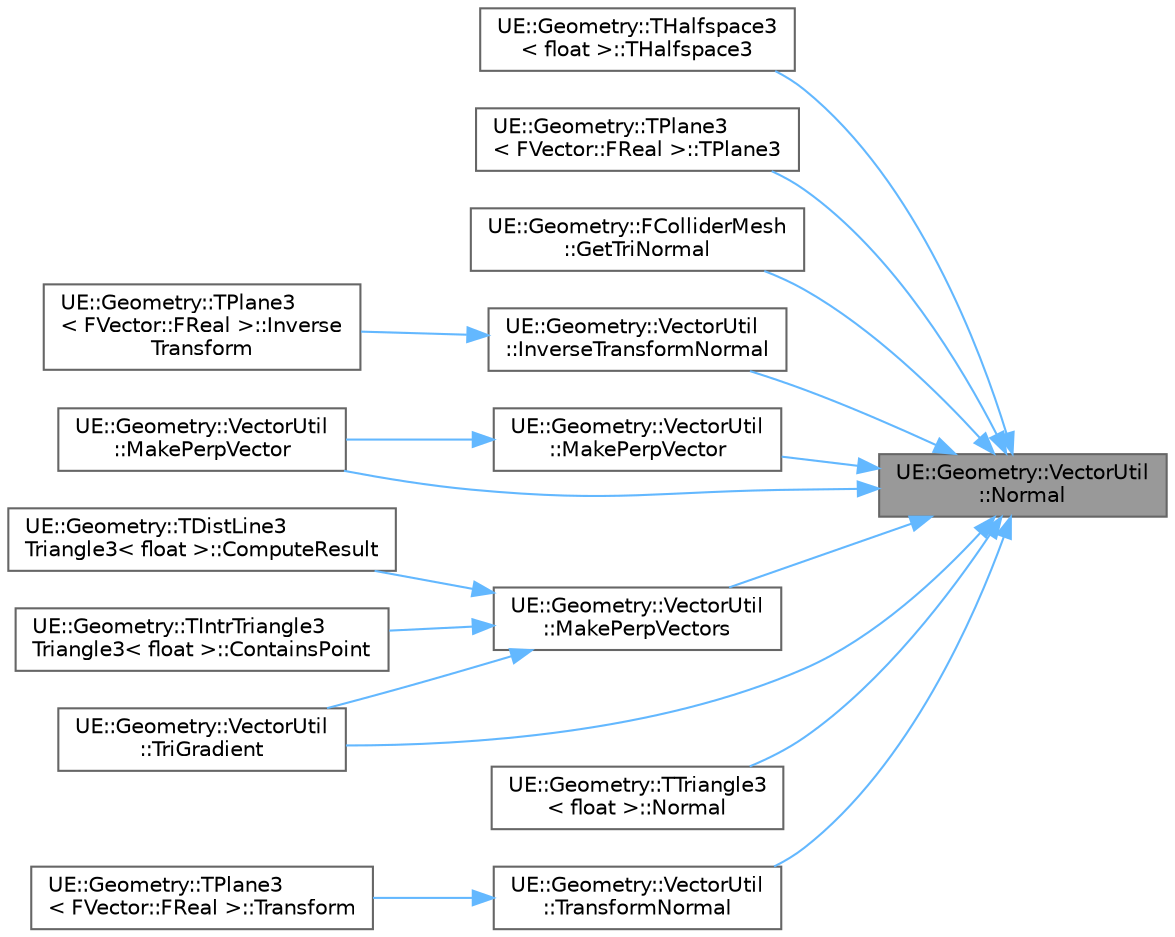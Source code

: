 digraph "UE::Geometry::VectorUtil::Normal"
{
 // INTERACTIVE_SVG=YES
 // LATEX_PDF_SIZE
  bgcolor="transparent";
  edge [fontname=Helvetica,fontsize=10,labelfontname=Helvetica,labelfontsize=10];
  node [fontname=Helvetica,fontsize=10,shape=box,height=0.2,width=0.4];
  rankdir="RL";
  Node1 [id="Node000001",label="UE::Geometry::VectorUtil\l::Normal",height=0.2,width=0.4,color="gray40", fillcolor="grey60", style="filled", fontcolor="black",tooltip=" "];
  Node1 -> Node2 [id="edge1_Node000001_Node000002",dir="back",color="steelblue1",style="solid",tooltip=" "];
  Node2 [id="Node000002",label="UE::Geometry::THalfspace3\l\< float \>::THalfspace3",height=0.2,width=0.4,color="grey40", fillcolor="white", style="filled",URL="$d3/d95/structUE_1_1Geometry_1_1THalfspace3.html#a2b59ceb2144221b641047c5e4c898b11",tooltip=" "];
  Node1 -> Node3 [id="edge2_Node000001_Node000003",dir="back",color="steelblue1",style="solid",tooltip=" "];
  Node3 [id="Node000003",label="UE::Geometry::TPlane3\l\< FVector::FReal \>::TPlane3",height=0.2,width=0.4,color="grey40", fillcolor="white", style="filled",URL="$d0/d20/structUE_1_1Geometry_1_1TPlane3.html#ae0af047689266b441d7661ddc711620c",tooltip=" "];
  Node1 -> Node4 [id="edge3_Node000001_Node000004",dir="back",color="steelblue1",style="solid",tooltip=" "];
  Node4 [id="Node000004",label="UE::Geometry::FColliderMesh\l::GetTriNormal",height=0.2,width=0.4,color="grey40", fillcolor="white", style="filled",URL="$d4/da6/classUE_1_1Geometry_1_1FColliderMesh.html#afd03996eec5e99534b1dfe74ad2115c0",tooltip=" "];
  Node1 -> Node5 [id="edge4_Node000001_Node000005",dir="back",color="steelblue1",style="solid",tooltip=" "];
  Node5 [id="Node000005",label="UE::Geometry::VectorUtil\l::InverseTransformNormal",height=0.2,width=0.4,color="grey40", fillcolor="white", style="filled",URL="$d9/dcb/namespaceUE_1_1Geometry_1_1VectorUtil.html#ae904451bced004c49bdaa1317db2962e",tooltip=" "];
  Node5 -> Node6 [id="edge5_Node000005_Node000006",dir="back",color="steelblue1",style="solid",tooltip=" "];
  Node6 [id="Node000006",label="UE::Geometry::TPlane3\l\< FVector::FReal \>::Inverse\lTransform",height=0.2,width=0.4,color="grey40", fillcolor="white", style="filled",URL="$d0/d20/structUE_1_1Geometry_1_1TPlane3.html#afbd741be06b4cc958c321785ad4ee5cb",tooltip=" "];
  Node1 -> Node7 [id="edge6_Node000001_Node000007",dir="back",color="steelblue1",style="solid",tooltip=" "];
  Node7 [id="Node000007",label="UE::Geometry::VectorUtil\l::MakePerpVector",height=0.2,width=0.4,color="grey40", fillcolor="white", style="filled",URL="$d9/dcb/namespaceUE_1_1Geometry_1_1VectorUtil.html#a8c5ff1031d3770993cd41e221beb6c18",tooltip="Calculates one vector perpendicular to input Normal, as efficiently as possible."];
  Node7 -> Node8 [id="edge7_Node000007_Node000008",dir="back",color="steelblue1",style="solid",tooltip=" "];
  Node8 [id="Node000008",label="UE::Geometry::VectorUtil\l::MakePerpVector",height=0.2,width=0.4,color="grey40", fillcolor="white", style="filled",URL="$d9/dcb/namespaceUE_1_1Geometry_1_1VectorUtil.html#ad07709e96e3f037829ba7038282835c7",tooltip="Calculates one vector perpendicular to input Normal, as efficiently as possible."];
  Node1 -> Node8 [id="edge8_Node000001_Node000008",dir="back",color="steelblue1",style="solid",tooltip=" "];
  Node1 -> Node9 [id="edge9_Node000001_Node000009",dir="back",color="steelblue1",style="solid",tooltip=" "];
  Node9 [id="Node000009",label="UE::Geometry::VectorUtil\l::MakePerpVectors",height=0.2,width=0.4,color="grey40", fillcolor="white", style="filled",URL="$d9/dcb/namespaceUE_1_1Geometry_1_1VectorUtil.html#a9c67d2d83c4f423ad215bf79ae258217",tooltip="Calculates two vectors perpendicular to input Normal, as efficiently as possible."];
  Node9 -> Node10 [id="edge10_Node000009_Node000010",dir="back",color="steelblue1",style="solid",tooltip=" "];
  Node10 [id="Node000010",label="UE::Geometry::TDistLine3\lTriangle3\< float \>::ComputeResult",height=0.2,width=0.4,color="grey40", fillcolor="white", style="filled",URL="$dd/dc3/classUE_1_1Geometry_1_1TDistLine3Triangle3.html#aa4f797aface68f0e51b9401e3b10ebb4",tooltip=" "];
  Node9 -> Node11 [id="edge11_Node000009_Node000011",dir="back",color="steelblue1",style="solid",tooltip=" "];
  Node11 [id="Node000011",label="UE::Geometry::TIntrTriangle3\lTriangle3\< float \>::ContainsPoint",height=0.2,width=0.4,color="grey40", fillcolor="white", style="filled",URL="$d6/d05/classUE_1_1Geometry_1_1TIntrTriangle3Triangle3.html#a1da788b1ead7c33c32849b0bcb60c1ff",tooltip=" "];
  Node9 -> Node12 [id="edge12_Node000009_Node000012",dir="back",color="steelblue1",style="solid",tooltip=" "];
  Node12 [id="Node000012",label="UE::Geometry::VectorUtil\l::TriGradient",height=0.2,width=0.4,color="grey40", fillcolor="white", style="filled",URL="$d9/dcb/namespaceUE_1_1Geometry_1_1VectorUtil.html#af337cbd7845ff8efc1cf5ddbfb159278",tooltip="Calculate gradient of scalar field values fi,fj,fk defined at corners of triangle Vi,..."];
  Node1 -> Node13 [id="edge13_Node000001_Node000013",dir="back",color="steelblue1",style="solid",tooltip=" "];
  Node13 [id="Node000013",label="UE::Geometry::TTriangle3\l\< float \>::Normal",height=0.2,width=0.4,color="grey40", fillcolor="white", style="filled",URL="$d9/dd2/structUE_1_1Geometry_1_1TTriangle3.html#ac51b5a01964c0a548bdf22eed9f0c815",tooltip=" "];
  Node1 -> Node14 [id="edge14_Node000001_Node000014",dir="back",color="steelblue1",style="solid",tooltip=" "];
  Node14 [id="Node000014",label="UE::Geometry::VectorUtil\l::TransformNormal",height=0.2,width=0.4,color="grey40", fillcolor="white", style="filled",URL="$d9/dcb/namespaceUE_1_1Geometry_1_1VectorUtil.html#a0649c760ec9257937672d5c03cd1e17e",tooltip=" "];
  Node14 -> Node15 [id="edge15_Node000014_Node000015",dir="back",color="steelblue1",style="solid",tooltip=" "];
  Node15 [id="Node000015",label="UE::Geometry::TPlane3\l\< FVector::FReal \>::Transform",height=0.2,width=0.4,color="grey40", fillcolor="white", style="filled",URL="$d0/d20/structUE_1_1Geometry_1_1TPlane3.html#aa1f8abd1062915a9871c88676282cb15",tooltip=" "];
  Node1 -> Node12 [id="edge16_Node000001_Node000012",dir="back",color="steelblue1",style="solid",tooltip=" "];
}
